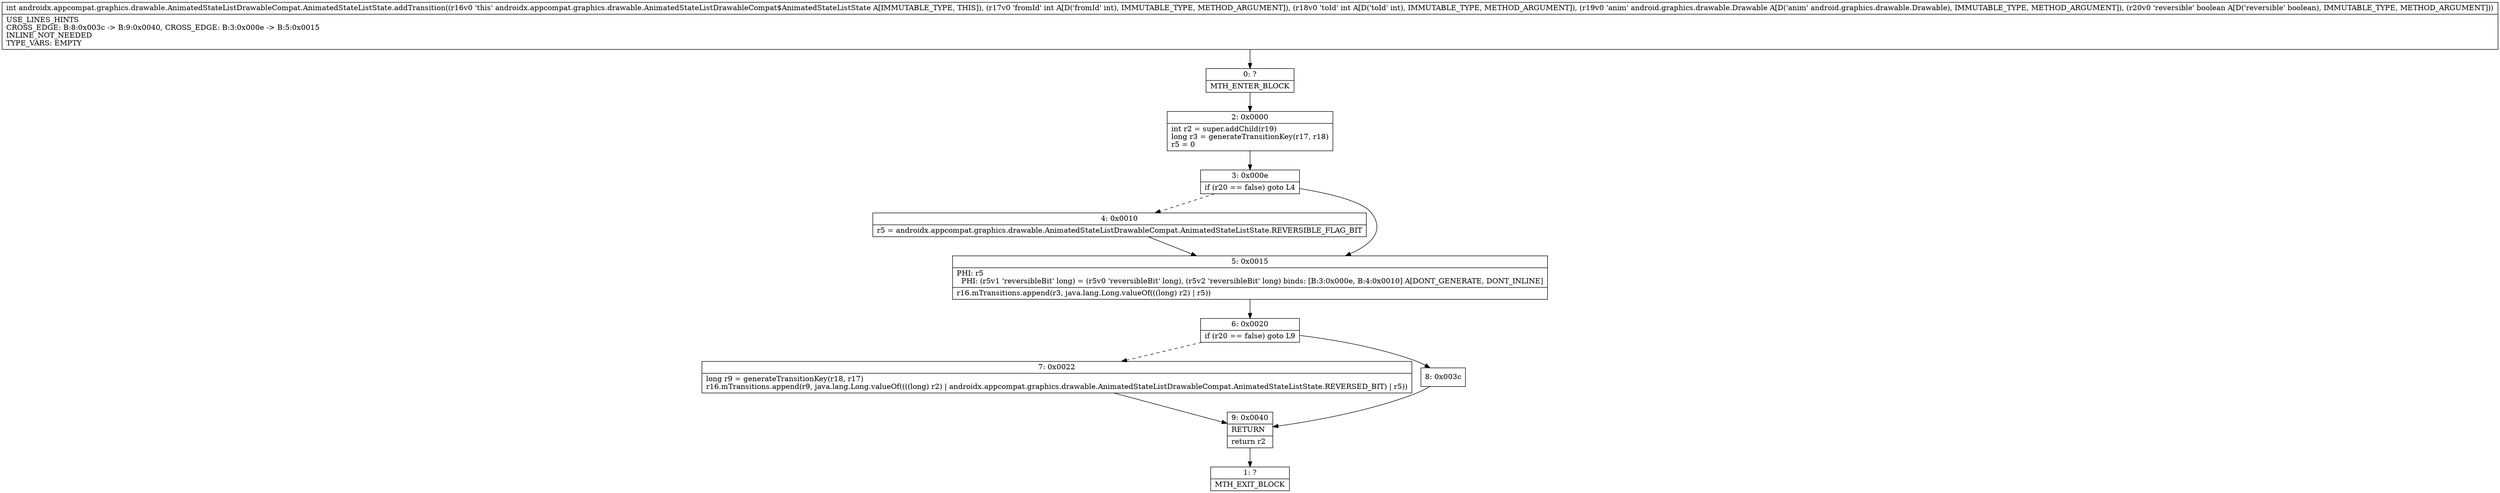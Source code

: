 digraph "CFG forandroidx.appcompat.graphics.drawable.AnimatedStateListDrawableCompat.AnimatedStateListState.addTransition(IILandroid\/graphics\/drawable\/Drawable;Z)I" {
Node_0 [shape=record,label="{0\:\ ?|MTH_ENTER_BLOCK\l}"];
Node_2 [shape=record,label="{2\:\ 0x0000|int r2 = super.addChild(r19)\llong r3 = generateTransitionKey(r17, r18)\lr5 = 0\l}"];
Node_3 [shape=record,label="{3\:\ 0x000e|if (r20 == false) goto L4\l}"];
Node_4 [shape=record,label="{4\:\ 0x0010|r5 = androidx.appcompat.graphics.drawable.AnimatedStateListDrawableCompat.AnimatedStateListState.REVERSIBLE_FLAG_BIT\l}"];
Node_5 [shape=record,label="{5\:\ 0x0015|PHI: r5 \l  PHI: (r5v1 'reversibleBit' long) = (r5v0 'reversibleBit' long), (r5v2 'reversibleBit' long) binds: [B:3:0x000e, B:4:0x0010] A[DONT_GENERATE, DONT_INLINE]\l|r16.mTransitions.append(r3, java.lang.Long.valueOf(((long) r2) \| r5))\l}"];
Node_6 [shape=record,label="{6\:\ 0x0020|if (r20 == false) goto L9\l}"];
Node_7 [shape=record,label="{7\:\ 0x0022|long r9 = generateTransitionKey(r18, r17)\lr16.mTransitions.append(r9, java.lang.Long.valueOf((((long) r2) \| androidx.appcompat.graphics.drawable.AnimatedStateListDrawableCompat.AnimatedStateListState.REVERSED_BIT) \| r5))\l}"];
Node_9 [shape=record,label="{9\:\ 0x0040|RETURN\l|return r2\l}"];
Node_1 [shape=record,label="{1\:\ ?|MTH_EXIT_BLOCK\l}"];
Node_8 [shape=record,label="{8\:\ 0x003c}"];
MethodNode[shape=record,label="{int androidx.appcompat.graphics.drawable.AnimatedStateListDrawableCompat.AnimatedStateListState.addTransition((r16v0 'this' androidx.appcompat.graphics.drawable.AnimatedStateListDrawableCompat$AnimatedStateListState A[IMMUTABLE_TYPE, THIS]), (r17v0 'fromId' int A[D('fromId' int), IMMUTABLE_TYPE, METHOD_ARGUMENT]), (r18v0 'toId' int A[D('toId' int), IMMUTABLE_TYPE, METHOD_ARGUMENT]), (r19v0 'anim' android.graphics.drawable.Drawable A[D('anim' android.graphics.drawable.Drawable), IMMUTABLE_TYPE, METHOD_ARGUMENT]), (r20v0 'reversible' boolean A[D('reversible' boolean), IMMUTABLE_TYPE, METHOD_ARGUMENT]))  | USE_LINES_HINTS\lCROSS_EDGE: B:8:0x003c \-\> B:9:0x0040, CROSS_EDGE: B:3:0x000e \-\> B:5:0x0015\lINLINE_NOT_NEEDED\lTYPE_VARS: EMPTY\l}"];
MethodNode -> Node_0;Node_0 -> Node_2;
Node_2 -> Node_3;
Node_3 -> Node_4[style=dashed];
Node_3 -> Node_5;
Node_4 -> Node_5;
Node_5 -> Node_6;
Node_6 -> Node_7[style=dashed];
Node_6 -> Node_8;
Node_7 -> Node_9;
Node_9 -> Node_1;
Node_8 -> Node_9;
}


